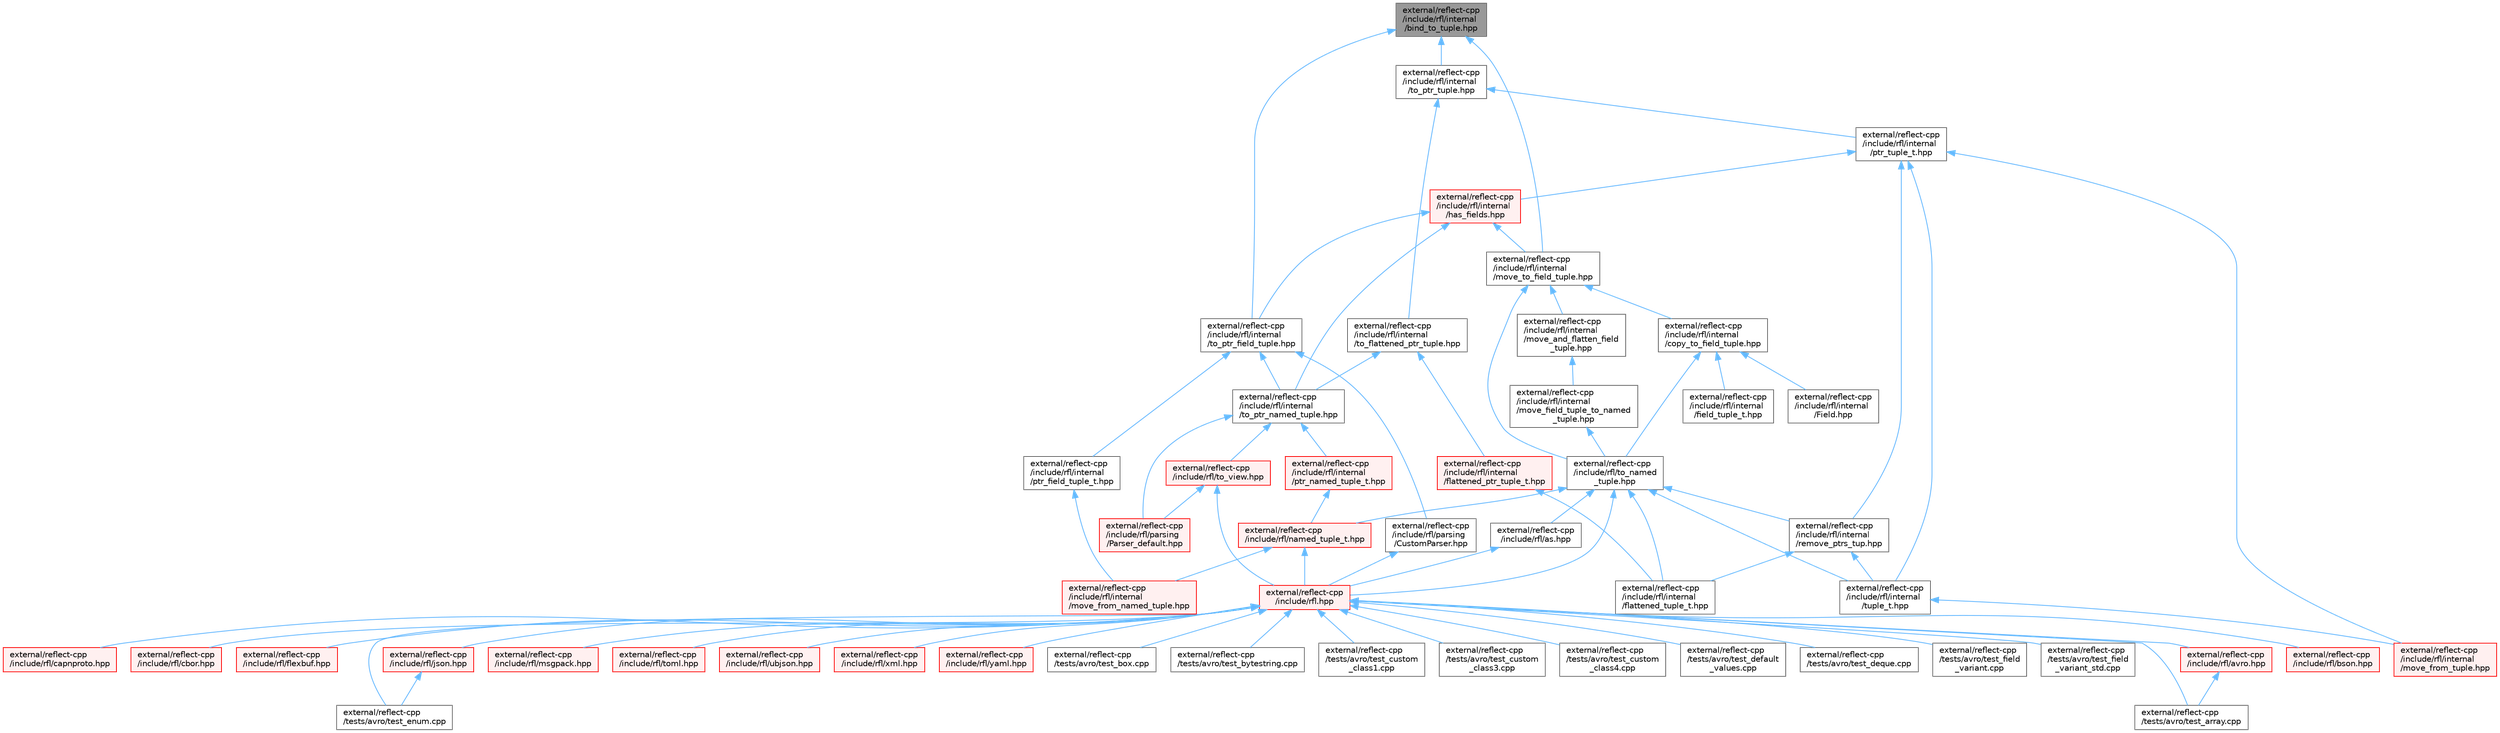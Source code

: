 digraph "external/reflect-cpp/include/rfl/internal/bind_to_tuple.hpp"
{
 // LATEX_PDF_SIZE
  bgcolor="transparent";
  edge [fontname=Helvetica,fontsize=10,labelfontname=Helvetica,labelfontsize=10];
  node [fontname=Helvetica,fontsize=10,shape=box,height=0.2,width=0.4];
  Node1 [id="Node000001",label="external/reflect-cpp\l/include/rfl/internal\l/bind_to_tuple.hpp",height=0.2,width=0.4,color="gray40", fillcolor="grey60", style="filled", fontcolor="black",tooltip=" "];
  Node1 -> Node2 [id="edge1_Node000001_Node000002",dir="back",color="steelblue1",style="solid",tooltip=" "];
  Node2 [id="Node000002",label="external/reflect-cpp\l/include/rfl/internal\l/move_to_field_tuple.hpp",height=0.2,width=0.4,color="grey40", fillcolor="white", style="filled",URL="$move__to__field__tuple_8hpp.html",tooltip=" "];
  Node2 -> Node3 [id="edge2_Node000002_Node000003",dir="back",color="steelblue1",style="solid",tooltip=" "];
  Node3 [id="Node000003",label="external/reflect-cpp\l/include/rfl/internal\l/copy_to_field_tuple.hpp",height=0.2,width=0.4,color="grey40", fillcolor="white", style="filled",URL="$copy__to__field__tuple_8hpp.html",tooltip=" "];
  Node3 -> Node4 [id="edge3_Node000003_Node000004",dir="back",color="steelblue1",style="solid",tooltip=" "];
  Node4 [id="Node000004",label="external/reflect-cpp\l/include/rfl/internal\l/Field.hpp",height=0.2,width=0.4,color="grey40", fillcolor="white", style="filled",URL="$internal_2_field_8hpp.html",tooltip=" "];
  Node3 -> Node5 [id="edge4_Node000003_Node000005",dir="back",color="steelblue1",style="solid",tooltip=" "];
  Node5 [id="Node000005",label="external/reflect-cpp\l/include/rfl/internal\l/field_tuple_t.hpp",height=0.2,width=0.4,color="grey40", fillcolor="white", style="filled",URL="$field__tuple__t_8hpp.html",tooltip=" "];
  Node3 -> Node6 [id="edge5_Node000003_Node000006",dir="back",color="steelblue1",style="solid",tooltip=" "];
  Node6 [id="Node000006",label="external/reflect-cpp\l/include/rfl/to_named\l_tuple.hpp",height=0.2,width=0.4,color="grey40", fillcolor="white", style="filled",URL="$to__named__tuple_8hpp.html",tooltip=" "];
  Node6 -> Node7 [id="edge6_Node000006_Node000007",dir="back",color="steelblue1",style="solid",tooltip=" "];
  Node7 [id="Node000007",label="external/reflect-cpp\l/include/rfl.hpp",height=0.2,width=0.4,color="red", fillcolor="#FFF0F0", style="filled",URL="$rfl_8hpp.html",tooltip=" "];
  Node7 -> Node8 [id="edge7_Node000007_Node000008",dir="back",color="steelblue1",style="solid",tooltip=" "];
  Node8 [id="Node000008",label="external/reflect-cpp\l/include/rfl/avro.hpp",height=0.2,width=0.4,color="red", fillcolor="#FFF0F0", style="filled",URL="$avro_8hpp.html",tooltip=" "];
  Node8 -> Node15 [id="edge8_Node000008_Node000015",dir="back",color="steelblue1",style="solid",tooltip=" "];
  Node15 [id="Node000015",label="external/reflect-cpp\l/tests/avro/test_array.cpp",height=0.2,width=0.4,color="grey40", fillcolor="white", style="filled",URL="$avro_2test__array_8cpp.html",tooltip=" "];
  Node7 -> Node62 [id="edge9_Node000007_Node000062",dir="back",color="steelblue1",style="solid",tooltip=" "];
  Node62 [id="Node000062",label="external/reflect-cpp\l/include/rfl/bson.hpp",height=0.2,width=0.4,color="red", fillcolor="#FFF0F0", style="filled",URL="$bson_8hpp.html",tooltip=" "];
  Node7 -> Node102 [id="edge10_Node000007_Node000102",dir="back",color="steelblue1",style="solid",tooltip=" "];
  Node102 [id="Node000102",label="external/reflect-cpp\l/include/rfl/capnproto.hpp",height=0.2,width=0.4,color="red", fillcolor="#FFF0F0", style="filled",URL="$capnproto_8hpp.html",tooltip=" "];
  Node7 -> Node149 [id="edge11_Node000007_Node000149",dir="back",color="steelblue1",style="solid",tooltip=" "];
  Node149 [id="Node000149",label="external/reflect-cpp\l/include/rfl/cbor.hpp",height=0.2,width=0.4,color="red", fillcolor="#FFF0F0", style="filled",URL="$cbor_8hpp.html",tooltip=" "];
  Node7 -> Node190 [id="edge12_Node000007_Node000190",dir="back",color="steelblue1",style="solid",tooltip=" "];
  Node190 [id="Node000190",label="external/reflect-cpp\l/include/rfl/flexbuf.hpp",height=0.2,width=0.4,color="red", fillcolor="#FFF0F0", style="filled",URL="$flexbuf_8hpp.html",tooltip=" "];
  Node7 -> Node230 [id="edge13_Node000007_Node000230",dir="back",color="steelblue1",style="solid",tooltip=" "];
  Node230 [id="Node000230",label="external/reflect-cpp\l/include/rfl/json.hpp",height=0.2,width=0.4,color="red", fillcolor="#FFF0F0", style="filled",URL="$reflect-cpp_2include_2rfl_2json_8hpp.html",tooltip=" "];
  Node230 -> Node29 [id="edge14_Node000230_Node000029",dir="back",color="steelblue1",style="solid",tooltip=" "];
  Node29 [id="Node000029",label="external/reflect-cpp\l/tests/avro/test_enum.cpp",height=0.2,width=0.4,color="grey40", fillcolor="white", style="filled",URL="$avro_2test__enum_8cpp.html",tooltip=" "];
  Node7 -> Node455 [id="edge15_Node000007_Node000455",dir="back",color="steelblue1",style="solid",tooltip=" "];
  Node455 [id="Node000455",label="external/reflect-cpp\l/include/rfl/msgpack.hpp",height=0.2,width=0.4,color="red", fillcolor="#FFF0F0", style="filled",URL="$msgpack_8hpp.html",tooltip=" "];
  Node7 -> Node498 [id="edge16_Node000007_Node000498",dir="back",color="steelblue1",style="solid",tooltip=" "];
  Node498 [id="Node000498",label="external/reflect-cpp\l/include/rfl/toml.hpp",height=0.2,width=0.4,color="red", fillcolor="#FFF0F0", style="filled",URL="$toml_8hpp.html",tooltip=" "];
  Node7 -> Node545 [id="edge17_Node000007_Node000545",dir="back",color="steelblue1",style="solid",tooltip=" "];
  Node545 [id="Node000545",label="external/reflect-cpp\l/include/rfl/ubjson.hpp",height=0.2,width=0.4,color="red", fillcolor="#FFF0F0", style="filled",URL="$ubjson_8hpp.html",tooltip=" "];
  Node7 -> Node586 [id="edge18_Node000007_Node000586",dir="back",color="steelblue1",style="solid",tooltip=" "];
  Node586 [id="Node000586",label="external/reflect-cpp\l/include/rfl/xml.hpp",height=0.2,width=0.4,color="red", fillcolor="#FFF0F0", style="filled",URL="$xml_8hpp.html",tooltip=" "];
  Node7 -> Node625 [id="edge19_Node000007_Node000625",dir="back",color="steelblue1",style="solid",tooltip=" "];
  Node625 [id="Node000625",label="external/reflect-cpp\l/include/rfl/yaml.hpp",height=0.2,width=0.4,color="red", fillcolor="#FFF0F0", style="filled",URL="$yaml_8hpp.html",tooltip=" "];
  Node7 -> Node15 [id="edge20_Node000007_Node000015",dir="back",color="steelblue1",style="solid",tooltip=" "];
  Node7 -> Node21 [id="edge21_Node000007_Node000021",dir="back",color="steelblue1",style="solid",tooltip=" "];
  Node21 [id="Node000021",label="external/reflect-cpp\l/tests/avro/test_box.cpp",height=0.2,width=0.4,color="grey40", fillcolor="white", style="filled",URL="$avro_2test__box_8cpp.html",tooltip=" "];
  Node7 -> Node22 [id="edge22_Node000007_Node000022",dir="back",color="steelblue1",style="solid",tooltip=" "];
  Node22 [id="Node000022",label="external/reflect-cpp\l/tests/avro/test_bytestring.cpp",height=0.2,width=0.4,color="grey40", fillcolor="white", style="filled",URL="$avro_2test__bytestring_8cpp.html",tooltip=" "];
  Node7 -> Node24 [id="edge23_Node000007_Node000024",dir="back",color="steelblue1",style="solid",tooltip=" "];
  Node24 [id="Node000024",label="external/reflect-cpp\l/tests/avro/test_custom\l_class1.cpp",height=0.2,width=0.4,color="grey40", fillcolor="white", style="filled",URL="$avro_2test__custom__class1_8cpp.html",tooltip=" "];
  Node7 -> Node25 [id="edge24_Node000007_Node000025",dir="back",color="steelblue1",style="solid",tooltip=" "];
  Node25 [id="Node000025",label="external/reflect-cpp\l/tests/avro/test_custom\l_class3.cpp",height=0.2,width=0.4,color="grey40", fillcolor="white", style="filled",URL="$avro_2test__custom__class3_8cpp.html",tooltip=" "];
  Node7 -> Node26 [id="edge25_Node000007_Node000026",dir="back",color="steelblue1",style="solid",tooltip=" "];
  Node26 [id="Node000026",label="external/reflect-cpp\l/tests/avro/test_custom\l_class4.cpp",height=0.2,width=0.4,color="grey40", fillcolor="white", style="filled",URL="$avro_2test__custom__class4_8cpp.html",tooltip=" "];
  Node7 -> Node27 [id="edge26_Node000007_Node000027",dir="back",color="steelblue1",style="solid",tooltip=" "];
  Node27 [id="Node000027",label="external/reflect-cpp\l/tests/avro/test_default\l_values.cpp",height=0.2,width=0.4,color="grey40", fillcolor="white", style="filled",URL="$avro_2test__default__values_8cpp.html",tooltip=" "];
  Node7 -> Node28 [id="edge27_Node000007_Node000028",dir="back",color="steelblue1",style="solid",tooltip=" "];
  Node28 [id="Node000028",label="external/reflect-cpp\l/tests/avro/test_deque.cpp",height=0.2,width=0.4,color="grey40", fillcolor="white", style="filled",URL="$avro_2test__deque_8cpp.html",tooltip=" "];
  Node7 -> Node29 [id="edge28_Node000007_Node000029",dir="back",color="steelblue1",style="solid",tooltip=" "];
  Node7 -> Node30 [id="edge29_Node000007_Node000030",dir="back",color="steelblue1",style="solid",tooltip=" "];
  Node30 [id="Node000030",label="external/reflect-cpp\l/tests/avro/test_field\l_variant.cpp",height=0.2,width=0.4,color="grey40", fillcolor="white", style="filled",URL="$avro_2test__field__variant_8cpp.html",tooltip=" "];
  Node7 -> Node31 [id="edge30_Node000007_Node000031",dir="back",color="steelblue1",style="solid",tooltip=" "];
  Node31 [id="Node000031",label="external/reflect-cpp\l/tests/avro/test_field\l_variant_std.cpp",height=0.2,width=0.4,color="grey40", fillcolor="white", style="filled",URL="$avro_2test__field__variant__std_8cpp.html",tooltip=" "];
  Node6 -> Node671 [id="edge31_Node000006_Node000671",dir="back",color="steelblue1",style="solid",tooltip=" "];
  Node671 [id="Node000671",label="external/reflect-cpp\l/include/rfl/as.hpp",height=0.2,width=0.4,color="grey40", fillcolor="white", style="filled",URL="$as_8hpp.html",tooltip=" "];
  Node671 -> Node7 [id="edge32_Node000671_Node000007",dir="back",color="steelblue1",style="solid",tooltip=" "];
  Node6 -> Node672 [id="edge33_Node000006_Node000672",dir="back",color="steelblue1",style="solid",tooltip=" "];
  Node672 [id="Node000672",label="external/reflect-cpp\l/include/rfl/internal\l/flattened_tuple_t.hpp",height=0.2,width=0.4,color="grey40", fillcolor="white", style="filled",URL="$flattened__tuple__t_8hpp.html",tooltip=" "];
  Node6 -> Node673 [id="edge34_Node000006_Node000673",dir="back",color="steelblue1",style="solid",tooltip=" "];
  Node673 [id="Node000673",label="external/reflect-cpp\l/include/rfl/internal\l/remove_ptrs_tup.hpp",height=0.2,width=0.4,color="grey40", fillcolor="white", style="filled",URL="$remove__ptrs__tup_8hpp.html",tooltip=" "];
  Node673 -> Node672 [id="edge35_Node000673_Node000672",dir="back",color="steelblue1",style="solid",tooltip=" "];
  Node673 -> Node674 [id="edge36_Node000673_Node000674",dir="back",color="steelblue1",style="solid",tooltip=" "];
  Node674 [id="Node000674",label="external/reflect-cpp\l/include/rfl/internal\l/tuple_t.hpp",height=0.2,width=0.4,color="grey40", fillcolor="white", style="filled",URL="$tuple__t_8hpp.html",tooltip=" "];
  Node674 -> Node675 [id="edge37_Node000674_Node000675",dir="back",color="steelblue1",style="solid",tooltip=" "];
  Node675 [id="Node000675",label="external/reflect-cpp\l/include/rfl/internal\l/move_from_tuple.hpp",height=0.2,width=0.4,color="red", fillcolor="#FFF0F0", style="filled",URL="$move__from__tuple_8hpp.html",tooltip=" "];
  Node6 -> Node674 [id="edge38_Node000006_Node000674",dir="back",color="steelblue1",style="solid",tooltip=" "];
  Node6 -> Node735 [id="edge39_Node000006_Node000735",dir="back",color="steelblue1",style="solid",tooltip=" "];
  Node735 [id="Node000735",label="external/reflect-cpp\l/include/rfl/named_tuple_t.hpp",height=0.2,width=0.4,color="red", fillcolor="#FFF0F0", style="filled",URL="$named__tuple__t_8hpp.html",tooltip=" "];
  Node735 -> Node7 [id="edge40_Node000735_Node000007",dir="back",color="steelblue1",style="solid",tooltip=" "];
  Node735 -> Node752 [id="edge41_Node000735_Node000752",dir="back",color="steelblue1",style="solid",tooltip=" "];
  Node752 [id="Node000752",label="external/reflect-cpp\l/include/rfl/internal\l/move_from_named_tuple.hpp",height=0.2,width=0.4,color="red", fillcolor="#FFF0F0", style="filled",URL="$move__from__named__tuple_8hpp.html",tooltip=" "];
  Node2 -> Node754 [id="edge42_Node000002_Node000754",dir="back",color="steelblue1",style="solid",tooltip=" "];
  Node754 [id="Node000754",label="external/reflect-cpp\l/include/rfl/internal\l/move_and_flatten_field\l_tuple.hpp",height=0.2,width=0.4,color="grey40", fillcolor="white", style="filled",URL="$move__and__flatten__field__tuple_8hpp.html",tooltip=" "];
  Node754 -> Node755 [id="edge43_Node000754_Node000755",dir="back",color="steelblue1",style="solid",tooltip=" "];
  Node755 [id="Node000755",label="external/reflect-cpp\l/include/rfl/internal\l/move_field_tuple_to_named\l_tuple.hpp",height=0.2,width=0.4,color="grey40", fillcolor="white", style="filled",URL="$move__field__tuple__to__named__tuple_8hpp.html",tooltip=" "];
  Node755 -> Node6 [id="edge44_Node000755_Node000006",dir="back",color="steelblue1",style="solid",tooltip=" "];
  Node2 -> Node6 [id="edge45_Node000002_Node000006",dir="back",color="steelblue1",style="solid",tooltip=" "];
  Node1 -> Node756 [id="edge46_Node000001_Node000756",dir="back",color="steelblue1",style="solid",tooltip=" "];
  Node756 [id="Node000756",label="external/reflect-cpp\l/include/rfl/internal\l/to_ptr_field_tuple.hpp",height=0.2,width=0.4,color="grey40", fillcolor="white", style="filled",URL="$to__ptr__field__tuple_8hpp.html",tooltip=" "];
  Node756 -> Node757 [id="edge47_Node000756_Node000757",dir="back",color="steelblue1",style="solid",tooltip=" "];
  Node757 [id="Node000757",label="external/reflect-cpp\l/include/rfl/internal\l/ptr_field_tuple_t.hpp",height=0.2,width=0.4,color="grey40", fillcolor="white", style="filled",URL="$ptr__field__tuple__t_8hpp.html",tooltip=" "];
  Node757 -> Node752 [id="edge48_Node000757_Node000752",dir="back",color="steelblue1",style="solid",tooltip=" "];
  Node756 -> Node758 [id="edge49_Node000756_Node000758",dir="back",color="steelblue1",style="solid",tooltip=" "];
  Node758 [id="Node000758",label="external/reflect-cpp\l/include/rfl/internal\l/to_ptr_named_tuple.hpp",height=0.2,width=0.4,color="grey40", fillcolor="white", style="filled",URL="$to__ptr__named__tuple_8hpp.html",tooltip=" "];
  Node758 -> Node759 [id="edge50_Node000758_Node000759",dir="back",color="steelblue1",style="solid",tooltip=" "];
  Node759 [id="Node000759",label="external/reflect-cpp\l/include/rfl/internal\l/ptr_named_tuple_t.hpp",height=0.2,width=0.4,color="red", fillcolor="#FFF0F0", style="filled",URL="$ptr__named__tuple__t_8hpp.html",tooltip=" "];
  Node759 -> Node735 [id="edge51_Node000759_Node000735",dir="back",color="steelblue1",style="solid",tooltip=" "];
  Node758 -> Node677 [id="edge52_Node000758_Node000677",dir="back",color="steelblue1",style="solid",tooltip=" "];
  Node677 [id="Node000677",label="external/reflect-cpp\l/include/rfl/parsing\l/Parser_default.hpp",height=0.2,width=0.4,color="red", fillcolor="#FFF0F0", style="filled",URL="$_parser__default_8hpp.html",tooltip=" "];
  Node758 -> Node761 [id="edge53_Node000758_Node000761",dir="back",color="steelblue1",style="solid",tooltip=" "];
  Node761 [id="Node000761",label="external/reflect-cpp\l/include/rfl/to_view.hpp",height=0.2,width=0.4,color="red", fillcolor="#FFF0F0", style="filled",URL="$to__view_8hpp.html",tooltip=" "];
  Node761 -> Node7 [id="edge54_Node000761_Node000007",dir="back",color="steelblue1",style="solid",tooltip=" "];
  Node761 -> Node677 [id="edge55_Node000761_Node000677",dir="back",color="steelblue1",style="solid",tooltip=" "];
  Node756 -> Node716 [id="edge56_Node000756_Node000716",dir="back",color="steelblue1",style="solid",tooltip=" "];
  Node716 [id="Node000716",label="external/reflect-cpp\l/include/rfl/parsing\l/CustomParser.hpp",height=0.2,width=0.4,color="grey40", fillcolor="white", style="filled",URL="$_custom_parser_8hpp.html",tooltip=" "];
  Node716 -> Node7 [id="edge57_Node000716_Node000007",dir="back",color="steelblue1",style="solid",tooltip=" "];
  Node1 -> Node764 [id="edge58_Node000001_Node000764",dir="back",color="steelblue1",style="solid",tooltip=" "];
  Node764 [id="Node000764",label="external/reflect-cpp\l/include/rfl/internal\l/to_ptr_tuple.hpp",height=0.2,width=0.4,color="grey40", fillcolor="white", style="filled",URL="$to__ptr__tuple_8hpp.html",tooltip=" "];
  Node764 -> Node765 [id="edge59_Node000764_Node000765",dir="back",color="steelblue1",style="solid",tooltip=" "];
  Node765 [id="Node000765",label="external/reflect-cpp\l/include/rfl/internal\l/ptr_tuple_t.hpp",height=0.2,width=0.4,color="grey40", fillcolor="white", style="filled",URL="$ptr__tuple__t_8hpp.html",tooltip=" "];
  Node765 -> Node766 [id="edge60_Node000765_Node000766",dir="back",color="steelblue1",style="solid",tooltip=" "];
  Node766 [id="Node000766",label="external/reflect-cpp\l/include/rfl/internal\l/has_fields.hpp",height=0.2,width=0.4,color="red", fillcolor="#FFF0F0", style="filled",URL="$has__fields_8hpp.html",tooltip=" "];
  Node766 -> Node2 [id="edge61_Node000766_Node000002",dir="back",color="steelblue1",style="solid",tooltip=" "];
  Node766 -> Node756 [id="edge62_Node000766_Node000756",dir="back",color="steelblue1",style="solid",tooltip=" "];
  Node766 -> Node758 [id="edge63_Node000766_Node000758",dir="back",color="steelblue1",style="solid",tooltip=" "];
  Node765 -> Node675 [id="edge64_Node000765_Node000675",dir="back",color="steelblue1",style="solid",tooltip=" "];
  Node765 -> Node673 [id="edge65_Node000765_Node000673",dir="back",color="steelblue1",style="solid",tooltip=" "];
  Node765 -> Node674 [id="edge66_Node000765_Node000674",dir="back",color="steelblue1",style="solid",tooltip=" "];
  Node764 -> Node767 [id="edge67_Node000764_Node000767",dir="back",color="steelblue1",style="solid",tooltip=" "];
  Node767 [id="Node000767",label="external/reflect-cpp\l/include/rfl/internal\l/to_flattened_ptr_tuple.hpp",height=0.2,width=0.4,color="grey40", fillcolor="white", style="filled",URL="$to__flattened__ptr__tuple_8hpp.html",tooltip=" "];
  Node767 -> Node768 [id="edge68_Node000767_Node000768",dir="back",color="steelblue1",style="solid",tooltip=" "];
  Node768 [id="Node000768",label="external/reflect-cpp\l/include/rfl/internal\l/flattened_ptr_tuple_t.hpp",height=0.2,width=0.4,color="red", fillcolor="#FFF0F0", style="filled",URL="$flattened__ptr__tuple__t_8hpp.html",tooltip=" "];
  Node768 -> Node672 [id="edge69_Node000768_Node000672",dir="back",color="steelblue1",style="solid",tooltip=" "];
  Node767 -> Node758 [id="edge70_Node000767_Node000758",dir="back",color="steelblue1",style="solid",tooltip=" "];
}
